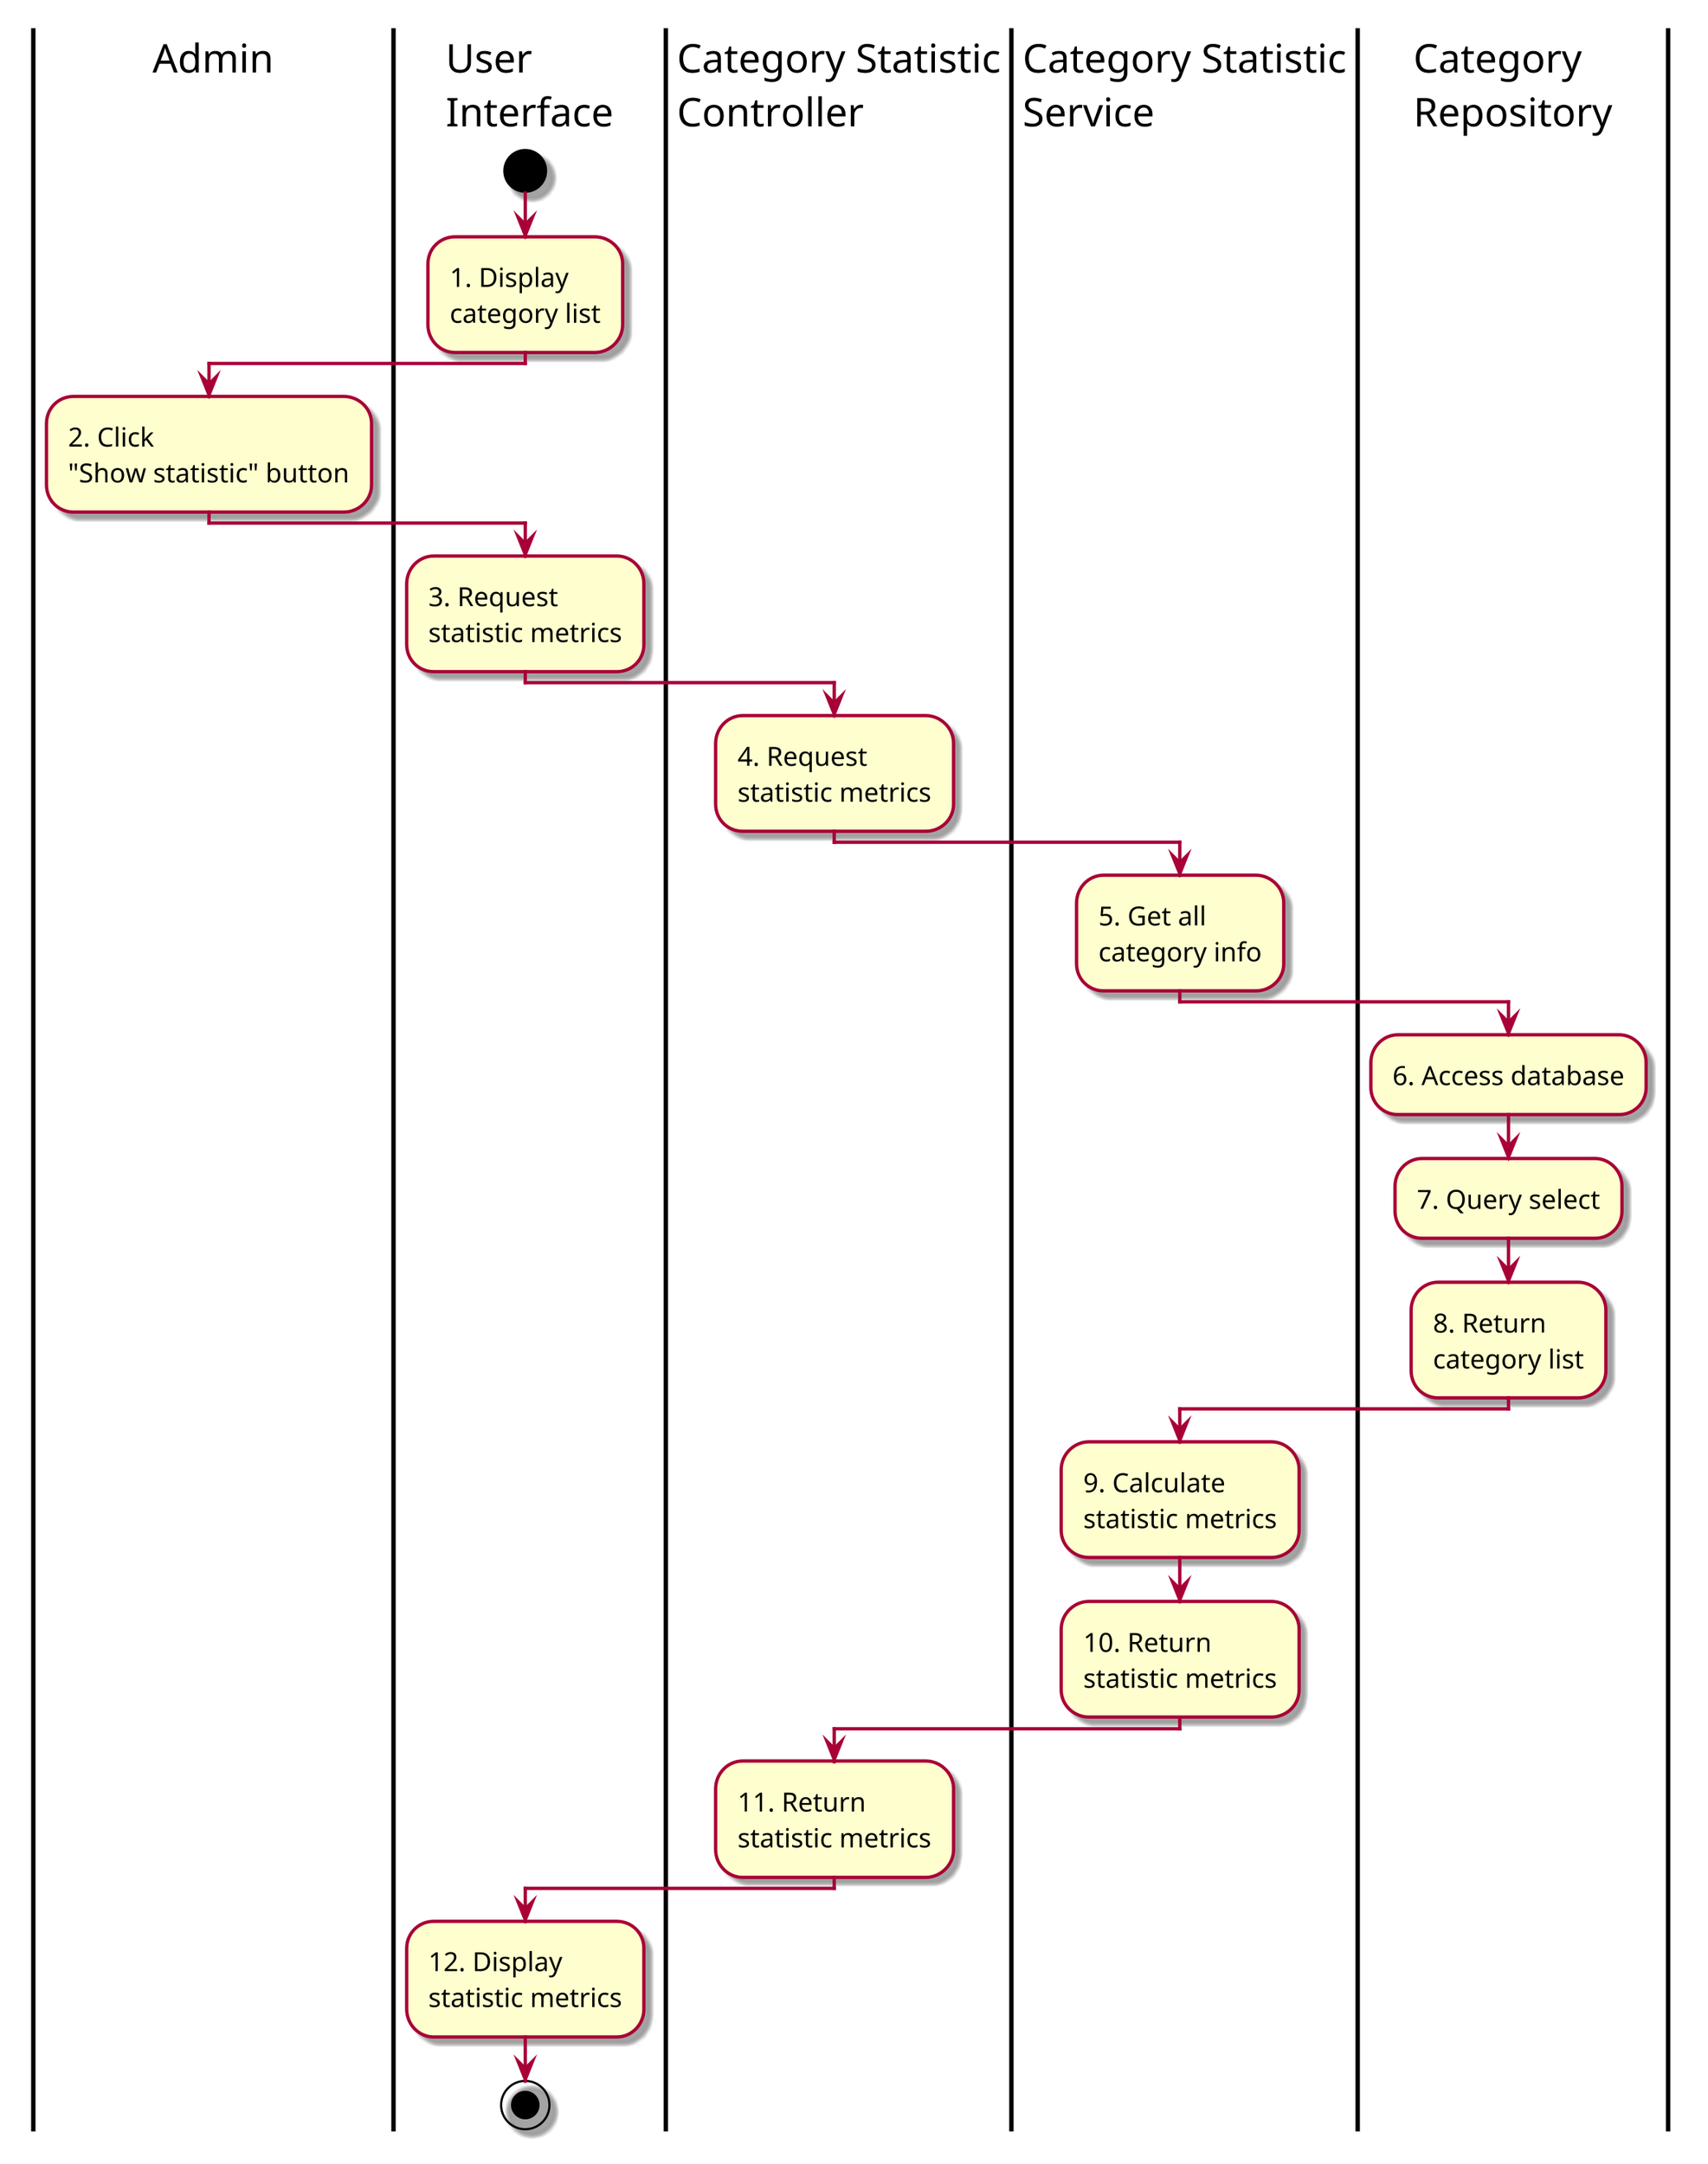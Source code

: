 @startuml ActViewCategoryStatistic

skin rose
scale 3

|Admin|
|User\nInterface|
|Category Statistic\nController|
|Category Statistic\nService|
|Category\nRepository|
|User\nInterface|
start
:1. Display\ncategory list;
|Admin|
:2. Click\n"Show statistic" button;
|User\nInterface|
:3. Request\nstatistic metrics;
|Category Statistic\nController|
:4. Request\nstatistic metrics;
|Category Statistic\nService|
:5. Get all\ncategory info;
|Category\nRepository|
:6. Access database;
:7. Query select;
:8. Return\ncategory list;
|Category Statistic\nService|
:9. Calculate\nstatistic metrics;
:10. Return\nstatistic metrics;
|Category Statistic\nController|
:11. Return\nstatistic metrics;
|User\nInterface|
:12. Display\nstatistic metrics;
stop

@enduml